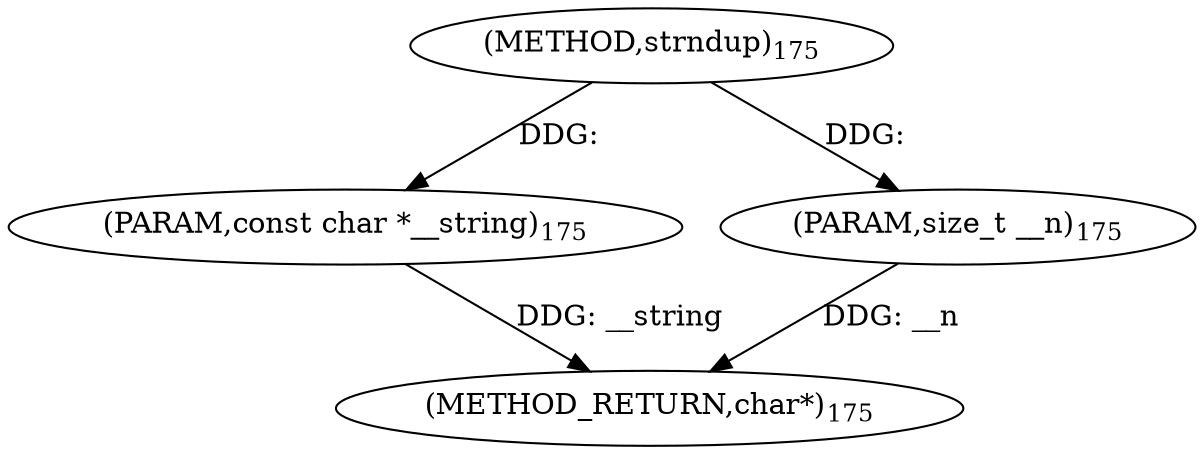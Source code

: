 digraph "strndup" {  
"98849" [label = <(METHOD,strndup)<SUB>175</SUB>> ]
"98852" [label = <(METHOD_RETURN,char*)<SUB>175</SUB>> ]
"98850" [label = <(PARAM,const char *__string)<SUB>175</SUB>> ]
"98851" [label = <(PARAM,size_t __n)<SUB>175</SUB>> ]
  "98850" -> "98852"  [ label = "DDG: __string"] 
  "98851" -> "98852"  [ label = "DDG: __n"] 
  "98849" -> "98850"  [ label = "DDG: "] 
  "98849" -> "98851"  [ label = "DDG: "] 
}
